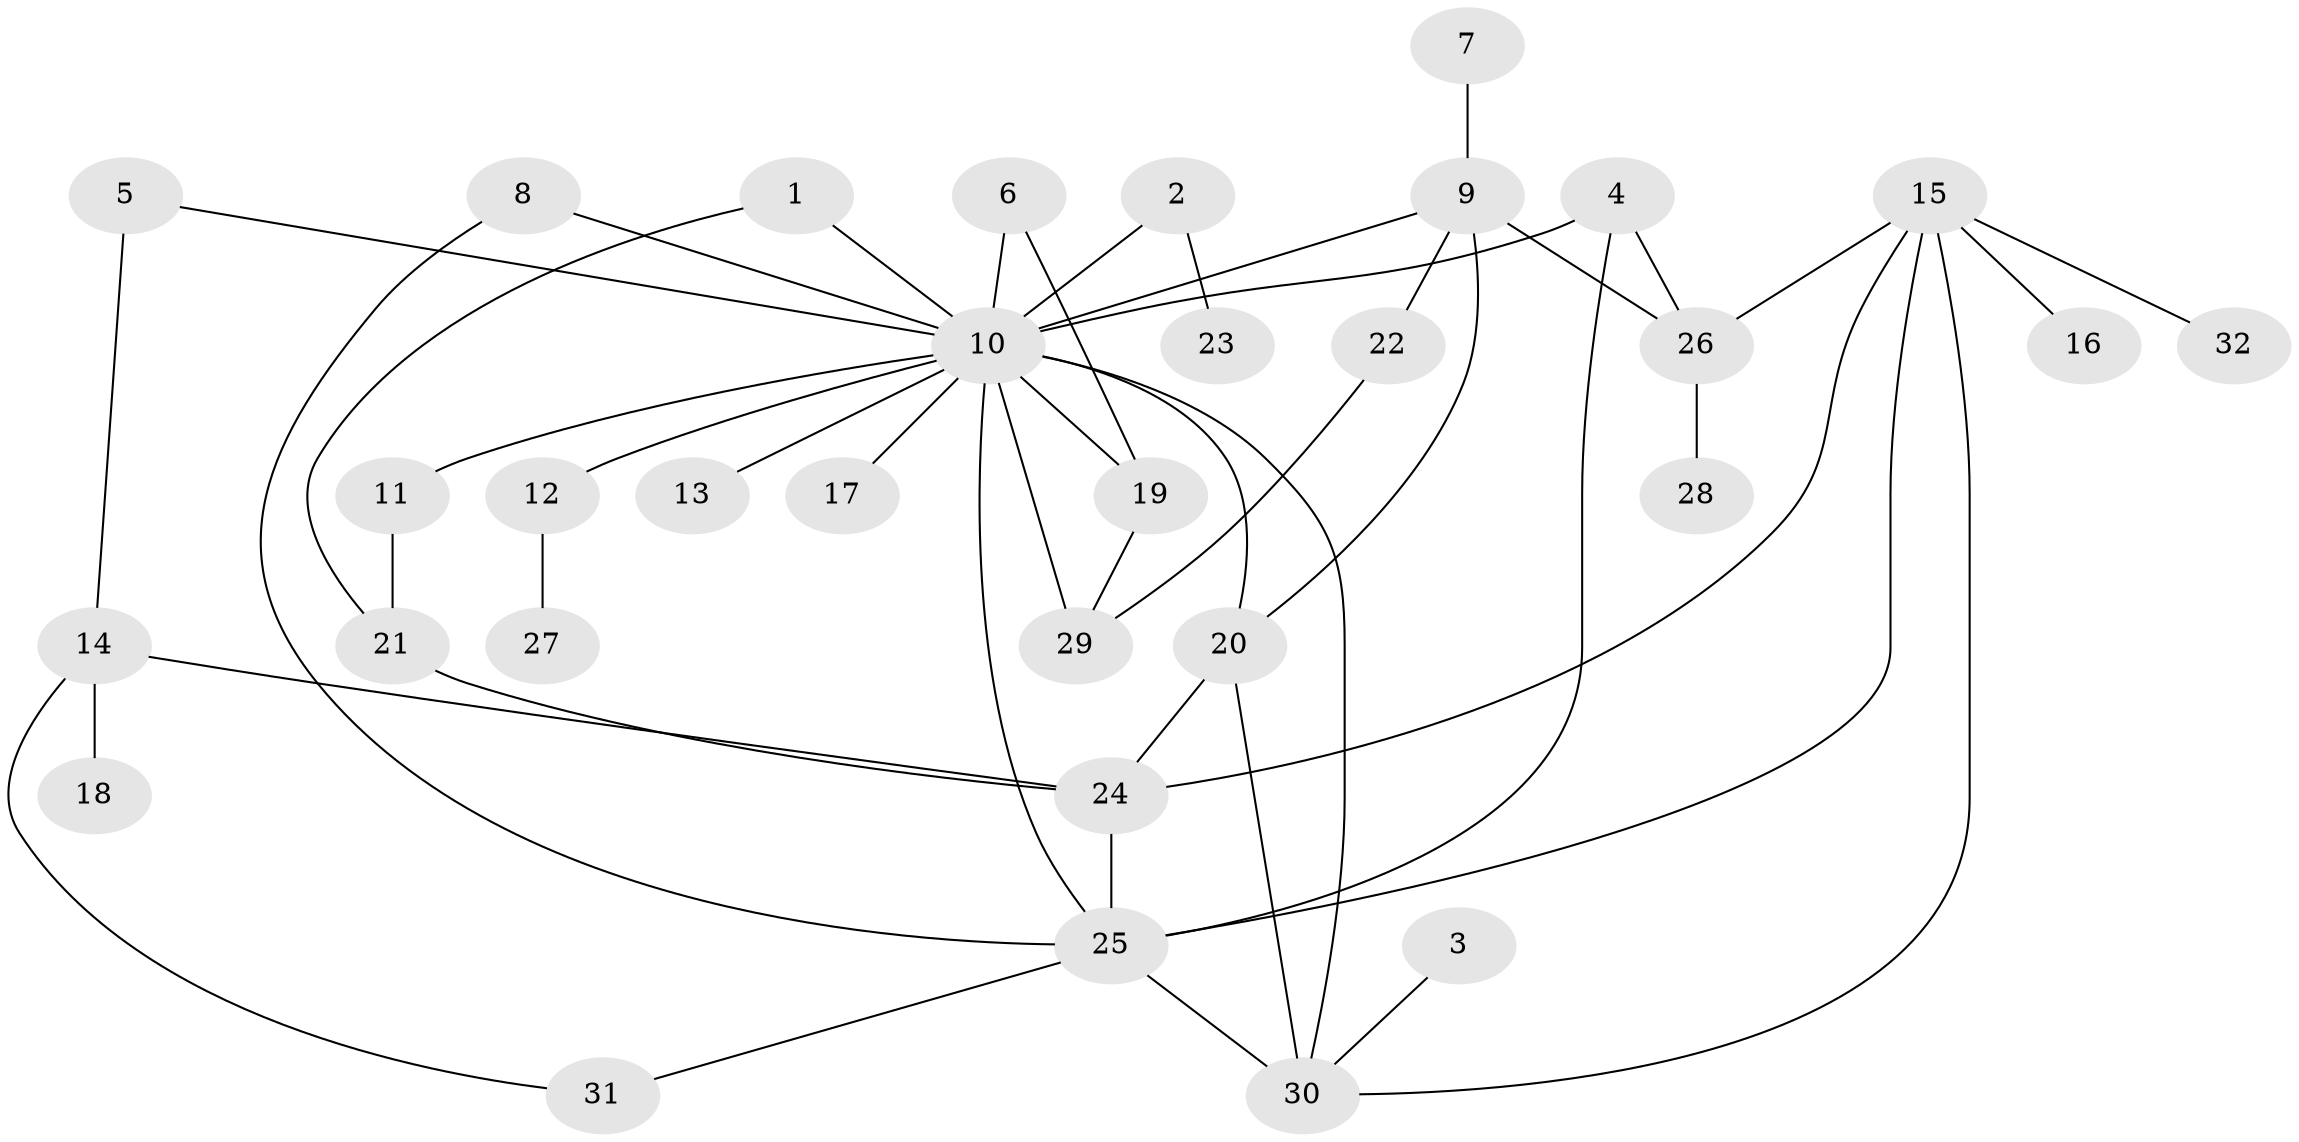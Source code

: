 // original degree distribution, {6: 0.025, 20: 0.0125, 4: 0.025, 2: 0.3625, 5: 0.0625, 8: 0.025, 11: 0.0125, 1: 0.4, 3: 0.075}
// Generated by graph-tools (version 1.1) at 2025/36/03/04/25 23:36:40]
// undirected, 32 vertices, 48 edges
graph export_dot {
  node [color=gray90,style=filled];
  1;
  2;
  3;
  4;
  5;
  6;
  7;
  8;
  9;
  10;
  11;
  12;
  13;
  14;
  15;
  16;
  17;
  18;
  19;
  20;
  21;
  22;
  23;
  24;
  25;
  26;
  27;
  28;
  29;
  30;
  31;
  32;
  1 -- 10 [weight=1.0];
  1 -- 21 [weight=1.0];
  2 -- 10 [weight=1.0];
  2 -- 23 [weight=1.0];
  3 -- 30 [weight=1.0];
  4 -- 10 [weight=1.0];
  4 -- 25 [weight=1.0];
  4 -- 26 [weight=1.0];
  5 -- 10 [weight=1.0];
  5 -- 14 [weight=1.0];
  6 -- 10 [weight=1.0];
  6 -- 19 [weight=1.0];
  7 -- 9 [weight=1.0];
  8 -- 10 [weight=1.0];
  8 -- 25 [weight=1.0];
  9 -- 10 [weight=1.0];
  9 -- 20 [weight=1.0];
  9 -- 22 [weight=1.0];
  9 -- 26 [weight=2.0];
  10 -- 11 [weight=1.0];
  10 -- 12 [weight=1.0];
  10 -- 13 [weight=1.0];
  10 -- 17 [weight=1.0];
  10 -- 19 [weight=1.0];
  10 -- 20 [weight=1.0];
  10 -- 25 [weight=1.0];
  10 -- 29 [weight=2.0];
  10 -- 30 [weight=1.0];
  11 -- 21 [weight=1.0];
  12 -- 27 [weight=1.0];
  14 -- 18 [weight=1.0];
  14 -- 24 [weight=1.0];
  14 -- 31 [weight=1.0];
  15 -- 16 [weight=1.0];
  15 -- 24 [weight=1.0];
  15 -- 25 [weight=1.0];
  15 -- 26 [weight=1.0];
  15 -- 30 [weight=1.0];
  15 -- 32 [weight=1.0];
  19 -- 29 [weight=1.0];
  20 -- 24 [weight=1.0];
  20 -- 30 [weight=2.0];
  21 -- 24 [weight=1.0];
  22 -- 29 [weight=1.0];
  24 -- 25 [weight=1.0];
  25 -- 30 [weight=1.0];
  25 -- 31 [weight=1.0];
  26 -- 28 [weight=1.0];
}
